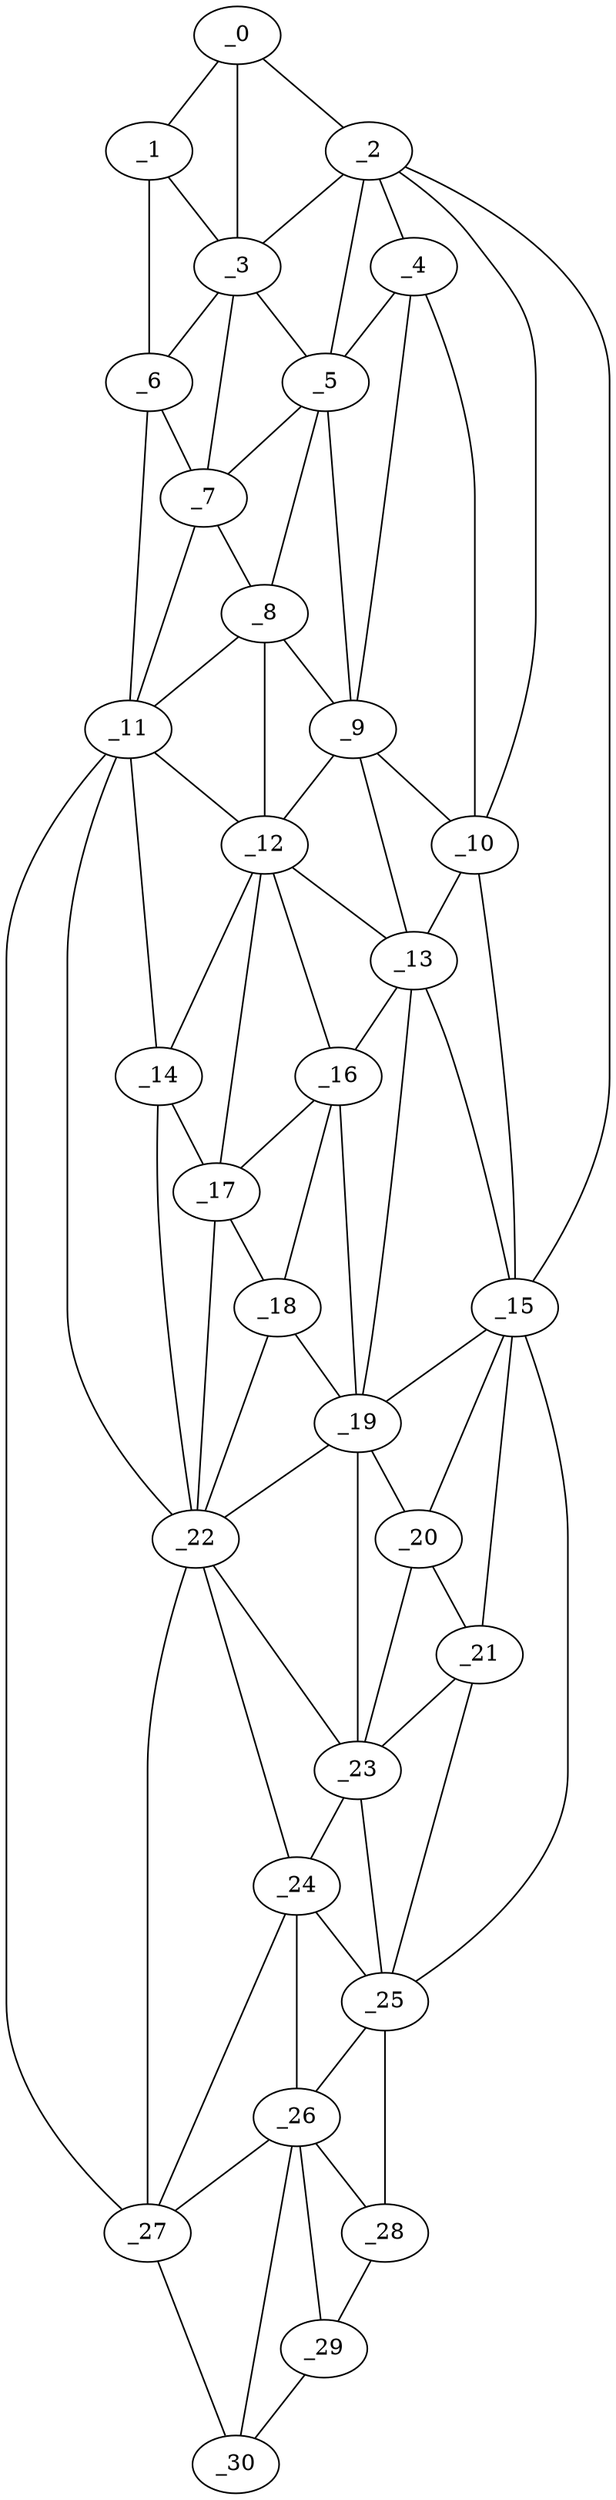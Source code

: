 graph "obj69__335.gxl" {
	_0	 [x=6,
		y=69];
	_1	 [x=19,
		y=87];
	_0 -- _1	 [valence=1];
	_2	 [x=25,
		y=59];
	_0 -- _2	 [valence=1];
	_3	 [x=26,
		y=78];
	_0 -- _3	 [valence=2];
	_1 -- _3	 [valence=2];
	_6	 [x=34,
		y=87];
	_1 -- _6	 [valence=1];
	_2 -- _3	 [valence=2];
	_4	 [x=32,
		y=60];
	_2 -- _4	 [valence=2];
	_5	 [x=34,
		y=70];
	_2 -- _5	 [valence=1];
	_10	 [x=46,
		y=53];
	_2 -- _10	 [valence=1];
	_15	 [x=64,
		y=45];
	_2 -- _15	 [valence=1];
	_3 -- _5	 [valence=2];
	_3 -- _6	 [valence=2];
	_7	 [x=35,
		y=80];
	_3 -- _7	 [valence=2];
	_4 -- _5	 [valence=2];
	_9	 [x=44,
		y=62];
	_4 -- _9	 [valence=2];
	_4 -- _10	 [valence=2];
	_5 -- _7	 [valence=2];
	_8	 [x=42,
		y=75];
	_5 -- _8	 [valence=1];
	_5 -- _9	 [valence=2];
	_6 -- _7	 [valence=2];
	_11	 [x=46,
		y=87];
	_6 -- _11	 [valence=1];
	_7 -- _8	 [valence=2];
	_7 -- _11	 [valence=1];
	_8 -- _9	 [valence=2];
	_8 -- _11	 [valence=2];
	_12	 [x=54,
		y=74];
	_8 -- _12	 [valence=2];
	_9 -- _10	 [valence=2];
	_9 -- _12	 [valence=2];
	_13	 [x=55,
		y=64];
	_9 -- _13	 [valence=2];
	_10 -- _13	 [valence=2];
	_10 -- _15	 [valence=2];
	_11 -- _12	 [valence=1];
	_14	 [x=57,
		y=83];
	_11 -- _14	 [valence=2];
	_22	 [x=94,
		y=75];
	_11 -- _22	 [valence=2];
	_27	 [x=117,
		y=70];
	_11 -- _27	 [valence=1];
	_12 -- _13	 [valence=2];
	_12 -- _14	 [valence=1];
	_16	 [x=64,
		y=72];
	_12 -- _16	 [valence=2];
	_17	 [x=65,
		y=80];
	_12 -- _17	 [valence=1];
	_13 -- _15	 [valence=1];
	_13 -- _16	 [valence=1];
	_19	 [x=72,
		y=61];
	_13 -- _19	 [valence=2];
	_14 -- _17	 [valence=2];
	_14 -- _22	 [valence=1];
	_15 -- _19	 [valence=2];
	_20	 [x=75,
		y=52];
	_15 -- _20	 [valence=1];
	_21	 [x=82,
		y=44];
	_15 -- _21	 [valence=2];
	_25	 [x=107,
		y=39];
	_15 -- _25	 [valence=1];
	_16 -- _17	 [valence=2];
	_18	 [x=66,
		y=76];
	_16 -- _18	 [valence=2];
	_16 -- _19	 [valence=2];
	_17 -- _18	 [valence=2];
	_17 -- _22	 [valence=2];
	_18 -- _19	 [valence=2];
	_18 -- _22	 [valence=2];
	_19 -- _20	 [valence=2];
	_19 -- _22	 [valence=2];
	_23	 [x=96,
		y=56];
	_19 -- _23	 [valence=1];
	_20 -- _21	 [valence=1];
	_20 -- _23	 [valence=2];
	_21 -- _23	 [valence=2];
	_21 -- _25	 [valence=1];
	_22 -- _23	 [valence=2];
	_24	 [x=106,
		y=59];
	_22 -- _24	 [valence=2];
	_22 -- _27	 [valence=1];
	_23 -- _24	 [valence=1];
	_23 -- _25	 [valence=2];
	_24 -- _25	 [valence=2];
	_26	 [x=114,
		y=61];
	_24 -- _26	 [valence=2];
	_24 -- _27	 [valence=2];
	_25 -- _26	 [valence=1];
	_28	 [x=125,
		y=51];
	_25 -- _28	 [valence=1];
	_26 -- _27	 [valence=1];
	_26 -- _28	 [valence=2];
	_29	 [x=125,
		y=59];
	_26 -- _29	 [valence=2];
	_30	 [x=125,
		y=66];
	_26 -- _30	 [valence=2];
	_27 -- _30	 [valence=1];
	_28 -- _29	 [valence=1];
	_29 -- _30	 [valence=1];
}

